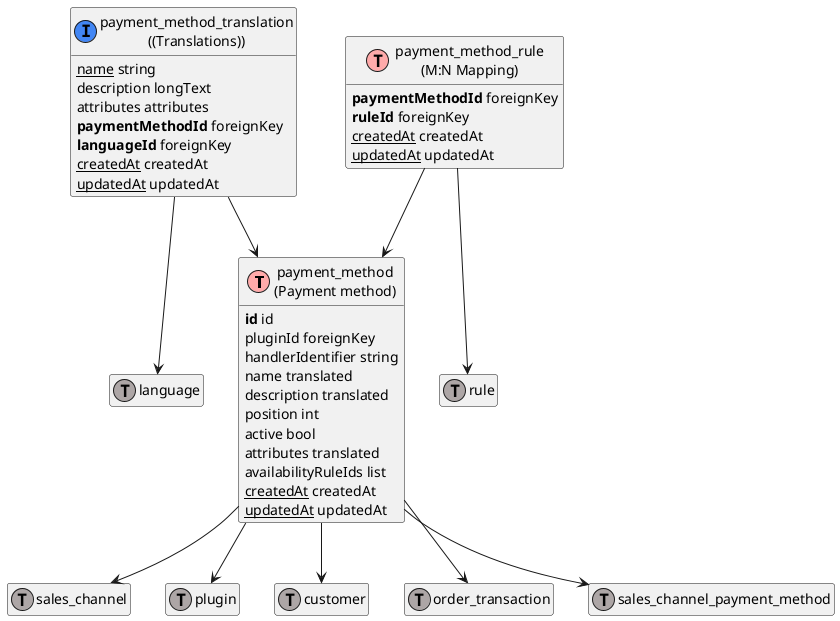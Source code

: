 @startuml
' uncomment the line below if you're using computer with a retina display
' skinparam dpi 300
!define Table(name,desc) class name as "desc" << (T,#FFAAAA) >>
!define ForeignTable(name,desc) class name as "desc" << (T,#ada6a6) >>
!define TranslationTable(name,desc) class name as "desc" << (I,#4286f4) >>
' we use bold for primary key
' green color for unique
' and underscore for not_null
!define primary_key(x) <b>x</b>
!define unique(x) <color:green>x</color>
!define not_null(x) <u>x</u>
' other tags available:
' <i></i>
' <back:COLOR></color>, where color is a color name or html color code
' (#FFAACC)
' see: http://plantuml.com/classes.html#More
hide methods
hide stereotypes
hide empty members
skinparam backgroundColor #FFFFFF

' entities

Table(ShopwareCoreCheckoutPaymentPaymentMethodDefinition, "payment_method\n(Payment method)") {
   primary_key(id) id
   pluginId foreignKey
   handlerIdentifier string
   name translated
   description translated
   position int
   active bool
   attributes translated
   availabilityRuleIds list
   not_null(createdAt) createdAt
   not_null(updatedAt) updatedAt
}
TranslationTable(ShopwareCoreCheckoutPaymentAggregatePaymentMethodTranslationPaymentMethodTranslationDefinition, "payment_method_translation\n((Translations))") {
   not_null(name) string
   description longText
   attributes attributes
   primary_key(paymentMethodId) foreignKey
   primary_key(languageId) foreignKey
   not_null(createdAt) createdAt
   not_null(updatedAt) updatedAt
}
Table(ShopwareCoreCheckoutPaymentAggregatePaymentMethodRulesPaymentMethodRuleDefinition, "payment_method_rule\n(M:N Mapping)") {
   primary_key(paymentMethodId) foreignKey
   primary_key(ruleId) foreignKey
   not_null(createdAt) createdAt
   not_null(updatedAt) updatedAt
}
ForeignTable(ShopwareCoreSystemSalesChannelSalesChannelDefinition, "sales_channel") {
}
ForeignTable(ShopwareCoreFrameworkPluginPluginDefinition, "plugin") {
}
ForeignTable(ShopwareCoreCheckoutCustomerCustomerDefinition, "customer") {
}
ForeignTable(ShopwareCoreCheckoutOrderAggregateOrderTransactionOrderTransactionDefinition, "order_transaction") {
}
ForeignTable(ShopwareCoreSystemSalesChannelAggregateSalesChannelPaymentMethodSalesChannelPaymentMethodDefinition, "sales_channel_payment_method") {
}
ForeignTable(ShopwareCoreSystemLanguageLanguageDefinition, "language") {
}
ForeignTable(ShopwareCoreContentRuleRuleDefinition, "rule") {
}

' relationshipd

ShopwareCoreCheckoutPaymentPaymentMethodDefinition --> ShopwareCoreSystemSalesChannelSalesChannelDefinition
ShopwareCoreCheckoutPaymentPaymentMethodDefinition --> ShopwareCoreFrameworkPluginPluginDefinition
ShopwareCoreCheckoutPaymentPaymentMethodDefinition --> ShopwareCoreCheckoutCustomerCustomerDefinition
ShopwareCoreCheckoutPaymentPaymentMethodDefinition --> ShopwareCoreCheckoutOrderAggregateOrderTransactionOrderTransactionDefinition
ShopwareCoreCheckoutPaymentAggregatePaymentMethodTranslationPaymentMethodTranslationDefinition --> ShopwareCoreCheckoutPaymentPaymentMethodDefinition
ShopwareCoreCheckoutPaymentPaymentMethodDefinition --> ShopwareCoreSystemSalesChannelAggregateSalesChannelPaymentMethodSalesChannelPaymentMethodDefinition
ShopwareCoreCheckoutPaymentAggregatePaymentMethodRulesPaymentMethodRuleDefinition --> ShopwareCoreCheckoutPaymentPaymentMethodDefinition
ShopwareCoreCheckoutPaymentAggregatePaymentMethodTranslationPaymentMethodTranslationDefinition --> ShopwareCoreSystemLanguageLanguageDefinition
ShopwareCoreCheckoutPaymentAggregatePaymentMethodRulesPaymentMethodRuleDefinition --> ShopwareCoreContentRuleRuleDefinition
@enduml
